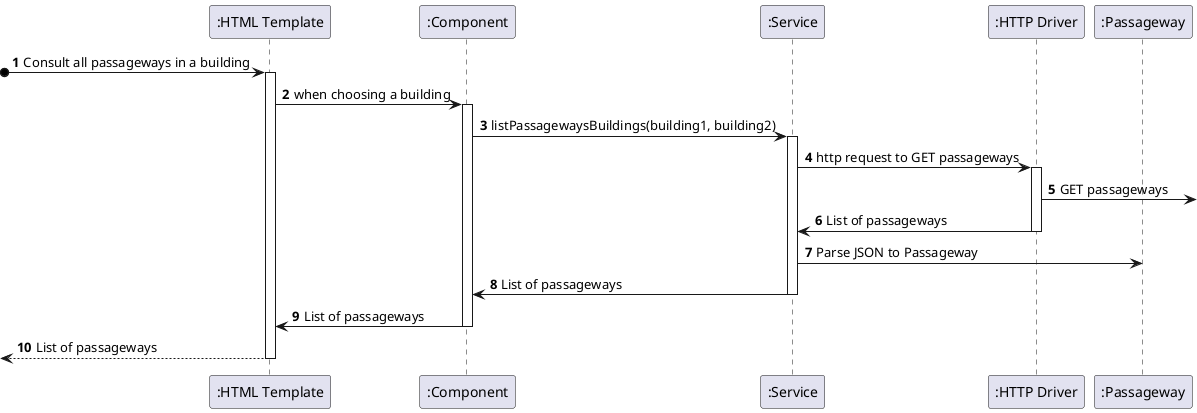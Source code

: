 @startuml ProcessView

autonumber

participant ":HTML Template" as Template
participant ":Component" as Component
participant ":Service" as Service
participant ":HTTP Driver" as Driver
participant ":Passageway" as Passageway


?o-> Template: Consult all passageways in a building
activate Template
Template-> Component: when choosing a building
activate Component
Component -> Service: listPassagewaysBuildings(building1, building2)
activate Service
Service -> Driver: http request to GET passageways
activate Driver
Driver ->: GET passageways
Driver -> Service: List of passageways
deactivate Driver
Service -> Passageway: Parse JSON to Passageway
Service -> Component: List of passageways
deactivate Service
Component -> Template: List of passageways
deactivate Component
<-- Template: List of passageways
deactivate Template


@enduml
